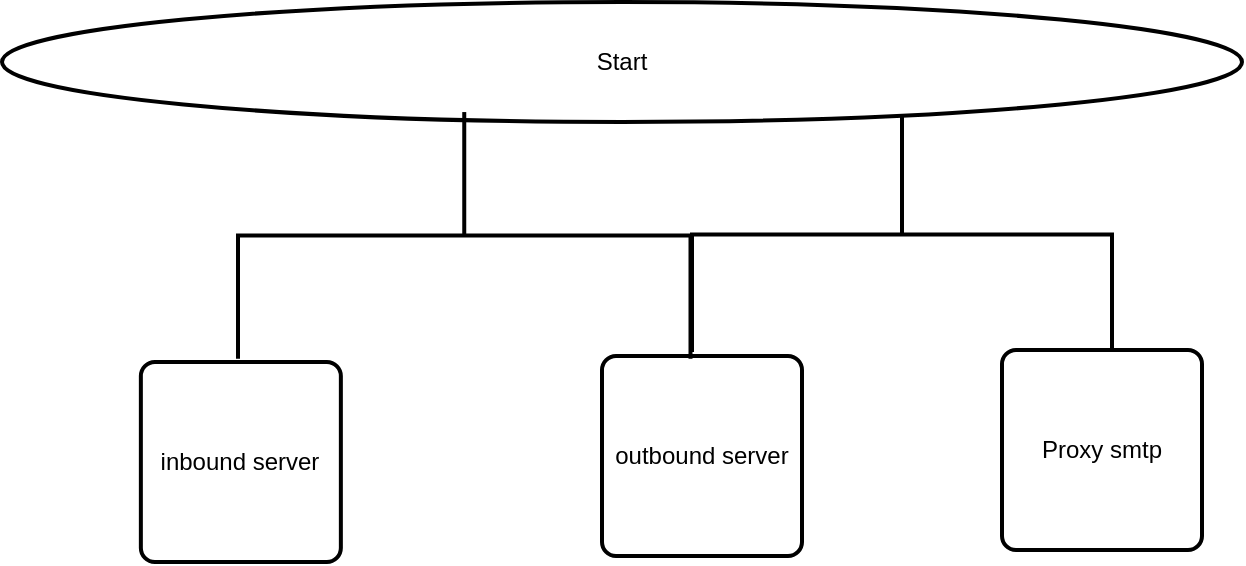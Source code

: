 <mxfile>
    <diagram id="QVY1TaTFSZ2_qlzTQkhV" name="Page-1">
        <mxGraphModel dx="730" dy="605" grid="1" gridSize="10" guides="1" tooltips="1" connect="1" arrows="1" fold="1" page="1" pageScale="1" pageWidth="850" pageHeight="1100" math="0" shadow="0">
            <root>
                <mxCell id="0"/>
                <mxCell id="1" parent="0"/>
                <mxCell id="2" value="Start" style="strokeWidth=2;html=1;shape=mxgraph.flowchart.start_1;whiteSpace=wrap;" vertex="1" parent="1">
                    <mxGeometry x="20" y="30" width="620" height="60" as="geometry"/>
                </mxCell>
                <mxCell id="3" value="inbound server" style="rounded=1;whiteSpace=wrap;html=1;absoluteArcSize=1;arcSize=14;strokeWidth=2;" vertex="1" parent="1">
                    <mxGeometry x="89.43" y="210" width="100" height="100" as="geometry"/>
                </mxCell>
                <mxCell id="4" value="outbound server" style="rounded=1;whiteSpace=wrap;html=1;absoluteArcSize=1;arcSize=14;strokeWidth=2;" vertex="1" parent="1">
                    <mxGeometry x="320" y="207" width="100" height="100" as="geometry"/>
                </mxCell>
                <mxCell id="5" value="Proxy smtp" style="rounded=1;whiteSpace=wrap;html=1;absoluteArcSize=1;arcSize=14;strokeWidth=2;" vertex="1" parent="1">
                    <mxGeometry x="520" y="204" width="100" height="100" as="geometry"/>
                </mxCell>
                <mxCell id="7" value="" style="strokeWidth=2;html=1;shape=mxgraph.flowchart.annotation_2;align=left;labelPosition=right;pointerEvents=1;rotation=90;" vertex="1" parent="1">
                    <mxGeometry x="411.25" y="41.25" width="117.5" height="210" as="geometry"/>
                </mxCell>
                <mxCell id="8" value="" style="strokeWidth=2;html=1;shape=mxgraph.flowchart.annotation_2;align=left;labelPosition=right;pointerEvents=1;rotation=90;" vertex="1" parent="1">
                    <mxGeometry x="189.43" y="33.6" width="123.39" height="226.25" as="geometry"/>
                </mxCell>
            </root>
        </mxGraphModel>
    </diagram>
</mxfile>